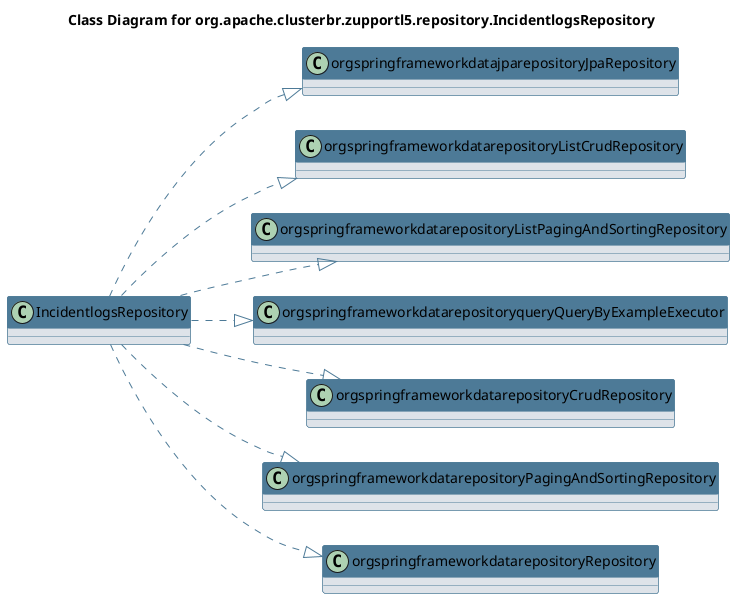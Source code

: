 @startuml 
skinparam class { 
 BackgroundColor #DEE3E9 
 ArrowColor #4D7A97 
 BorderColor #4D7A97 
}
left to right direction 
title Class Diagram for org.apache.clusterbr.zupportl5.repository.IncidentlogsRepository
skinparam titleBackgroundColor White
skinparam classHeaderBackgroundColor #4D7A97 
skinparam stereotypeCBackgroundColor #F8981D 

class IncidentlogsRepository {
}
IncidentlogsRepository ..|> orgspringframeworkdatajparepositoryJpaRepository
IncidentlogsRepository ..|> orgspringframeworkdatarepositoryListCrudRepository
IncidentlogsRepository ..|> orgspringframeworkdatarepositoryListPagingAndSortingRepository
IncidentlogsRepository ..|> orgspringframeworkdatarepositoryqueryQueryByExampleExecutor
IncidentlogsRepository ..|> orgspringframeworkdatarepositoryCrudRepository
IncidentlogsRepository ..|> orgspringframeworkdatarepositoryPagingAndSortingRepository
IncidentlogsRepository ..|> orgspringframeworkdatarepositoryRepository
@enduml